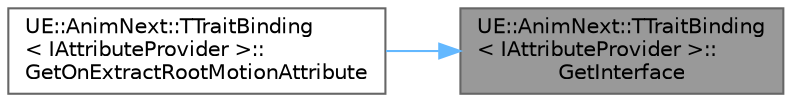digraph "UE::AnimNext::TTraitBinding&lt; IAttributeProvider &gt;::GetInterface"
{
 // INTERACTIVE_SVG=YES
 // LATEX_PDF_SIZE
  bgcolor="transparent";
  edge [fontname=Helvetica,fontsize=10,labelfontname=Helvetica,labelfontsize=10];
  node [fontname=Helvetica,fontsize=10,shape=box,height=0.2,width=0.4];
  rankdir="RL";
  Node1 [id="Node000001",label="UE::AnimNext::TTraitBinding\l\< IAttributeProvider \>::\lGetInterface",height=0.2,width=0.4,color="gray40", fillcolor="grey60", style="filled", fontcolor="black",tooltip=" "];
  Node1 -> Node2 [id="edge1_Node000001_Node000002",dir="back",color="steelblue1",style="solid",tooltip=" "];
  Node2 [id="Node000002",label="UE::AnimNext::TTraitBinding\l\< IAttributeProvider \>::\lGetOnExtractRootMotionAttribute",height=0.2,width=0.4,color="grey40", fillcolor="white", style="filled",URL="$d2/d35/structUE_1_1AnimNext_1_1TTraitBinding_3_01IAttributeProvider_01_4.html#a749e5ff0f8e0d854f655b9b9b5359793",tooltip=" "];
}

